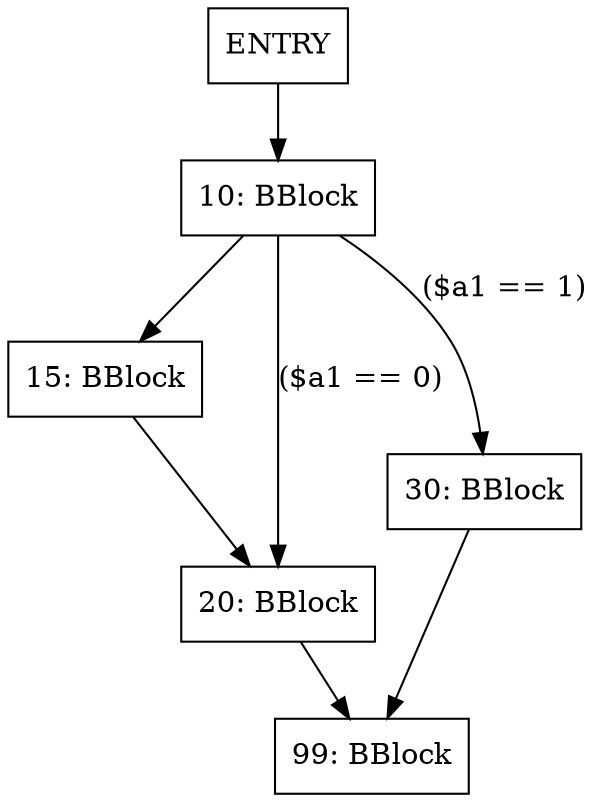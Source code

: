 digraph G {
node [shape=box]
"ENTRY" -> "10"
"10" [label="10: BBlock"]
"15" [label="15: BBlock"]
"20" [label="20: BBlock"]
"30" [label="30: BBlock"]
"99" [label="99: BBlock"]
"10" -> "15"
"10" -> "20" [label="($a1 == 0)"]
"10" -> "30" [label="($a1 == 1)"]
"15" -> "20"
"20" -> "99"
"30" -> "99"
}
